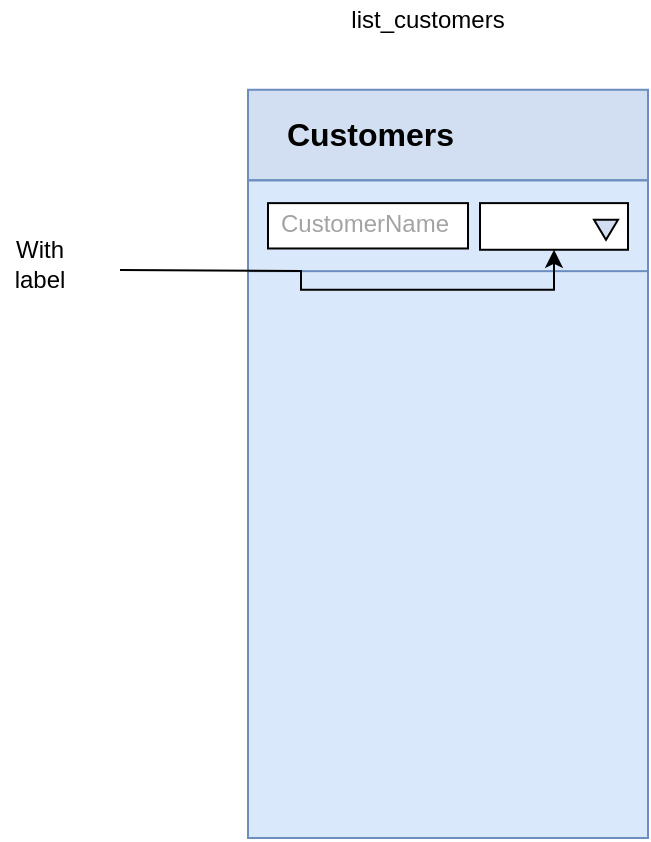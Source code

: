 <mxfile version="14.1.8" type="device"><diagram id="uQYyVdn76q0QyvsGf_6n" name="Page-1"><mxGraphModel dx="3048" dy="-1706" grid="1" gridSize="10" guides="1" tooltips="1" connect="1" arrows="1" fold="1" page="1" pageScale="1" pageWidth="850" pageHeight="1100" math="0" shadow="0"><root><mxCell id="0"/><mxCell id="1" parent="0"/><mxCell id="LZFzoIsFCYZOF1y2E4lW-20" value="" style="rounded=0;whiteSpace=wrap;html=1;labelBackgroundColor=#CCCCFF;strokeColor=#6c8ebf;fillColor=#D2DFF2;" vertex="1" parent="1"><mxGeometry x="-1636" y="2524.88" width="200" height="45.348" as="geometry"/></mxCell><mxCell id="LZFzoIsFCYZOF1y2E4lW-21" value="" style="rounded=0;whiteSpace=wrap;html=1;fillColor=#dae8fc;strokeColor=#6c8ebf;" vertex="1" parent="1"><mxGeometry x="-1636" y="2570.228" width="200" height="328.772" as="geometry"/></mxCell><mxCell id="LZFzoIsFCYZOF1y2E4lW-22" value="" style="rounded=0;whiteSpace=wrap;html=1;fillColor=#dae8fc;strokeColor=#6c8ebf;" vertex="1" parent="1"><mxGeometry x="-1636" y="2570.228" width="200" height="45.348" as="geometry"/></mxCell><mxCell id="LZFzoIsFCYZOF1y2E4lW-23" value="" style="rounded=0;whiteSpace=wrap;html=1;" vertex="1" parent="1"><mxGeometry x="-1626" y="2581.565" width="100" height="22.674" as="geometry"/></mxCell><mxCell id="LZFzoIsFCYZOF1y2E4lW-24" value="CustomerName" style="text;html=1;resizable=0;autosize=1;align=center;verticalAlign=middle;points=[];fillColor=none;strokeColor=none;rounded=0;fontColor=#A3A3A3;" vertex="1" parent="1"><mxGeometry x="-1628" y="2581.565" width="100" height="20" as="geometry"/></mxCell><mxCell id="LZFzoIsFCYZOF1y2E4lW-25" value="&lt;h1&gt;&lt;font style=&quot;font-size: 16px&quot;&gt;&amp;nbsp;Customers&lt;/font&gt;&lt;/h1&gt;" style="text;html=1;strokeColor=none;fillColor=none;spacing=5;spacingTop=-20;whiteSpace=wrap;overflow=hidden;rounded=0;labelBackgroundColor=none;fontColor=#000000;" vertex="1" parent="1"><mxGeometry x="-1626" y="2524.88" width="160" height="51.02" as="geometry"/></mxCell><mxCell id="LZFzoIsFCYZOF1y2E4lW-36" value="" style="rounded=0;whiteSpace=wrap;html=1;" vertex="1" parent="1"><mxGeometry x="-1520" y="2581.56" width="74" height="23.32" as="geometry"/></mxCell><mxCell id="LZFzoIsFCYZOF1y2E4lW-37" value="" style="html=1;shadow=0;dashed=0;align=center;verticalAlign=middle;shape=mxgraph.arrows2.arrow;dy=0.6;dx=40;direction=south;notch=0;fillColor=#D2DFF2;" vertex="1" parent="1"><mxGeometry x="-1463" y="2589.88" width="12" height="10" as="geometry"/></mxCell><mxCell id="LZFzoIsFCYZOF1y2E4lW-38" style="edgeStyle=orthogonalEdgeStyle;rounded=0;orthogonalLoop=1;jettySize=auto;html=1;entryX=0.5;entryY=1;entryDx=0;entryDy=0;" edge="1" parent="1" target="LZFzoIsFCYZOF1y2E4lW-36"><mxGeometry relative="1" as="geometry"><mxPoint x="-1700" y="2615" as="sourcePoint"/></mxGeometry></mxCell><mxCell id="LZFzoIsFCYZOF1y2E4lW-39" value="With label" style="text;html=1;strokeColor=none;fillColor=none;align=center;verticalAlign=middle;whiteSpace=wrap;rounded=0;" vertex="1" parent="1"><mxGeometry x="-1760" y="2601.56" width="40" height="20" as="geometry"/></mxCell><mxCell id="LZFzoIsFCYZOF1y2E4lW-40" value="list_customers" style="text;html=1;strokeColor=none;fillColor=none;align=center;verticalAlign=middle;whiteSpace=wrap;rounded=0;" vertex="1" parent="1"><mxGeometry x="-1566" y="2480" width="40" height="20" as="geometry"/></mxCell></root></mxGraphModel></diagram></mxfile>